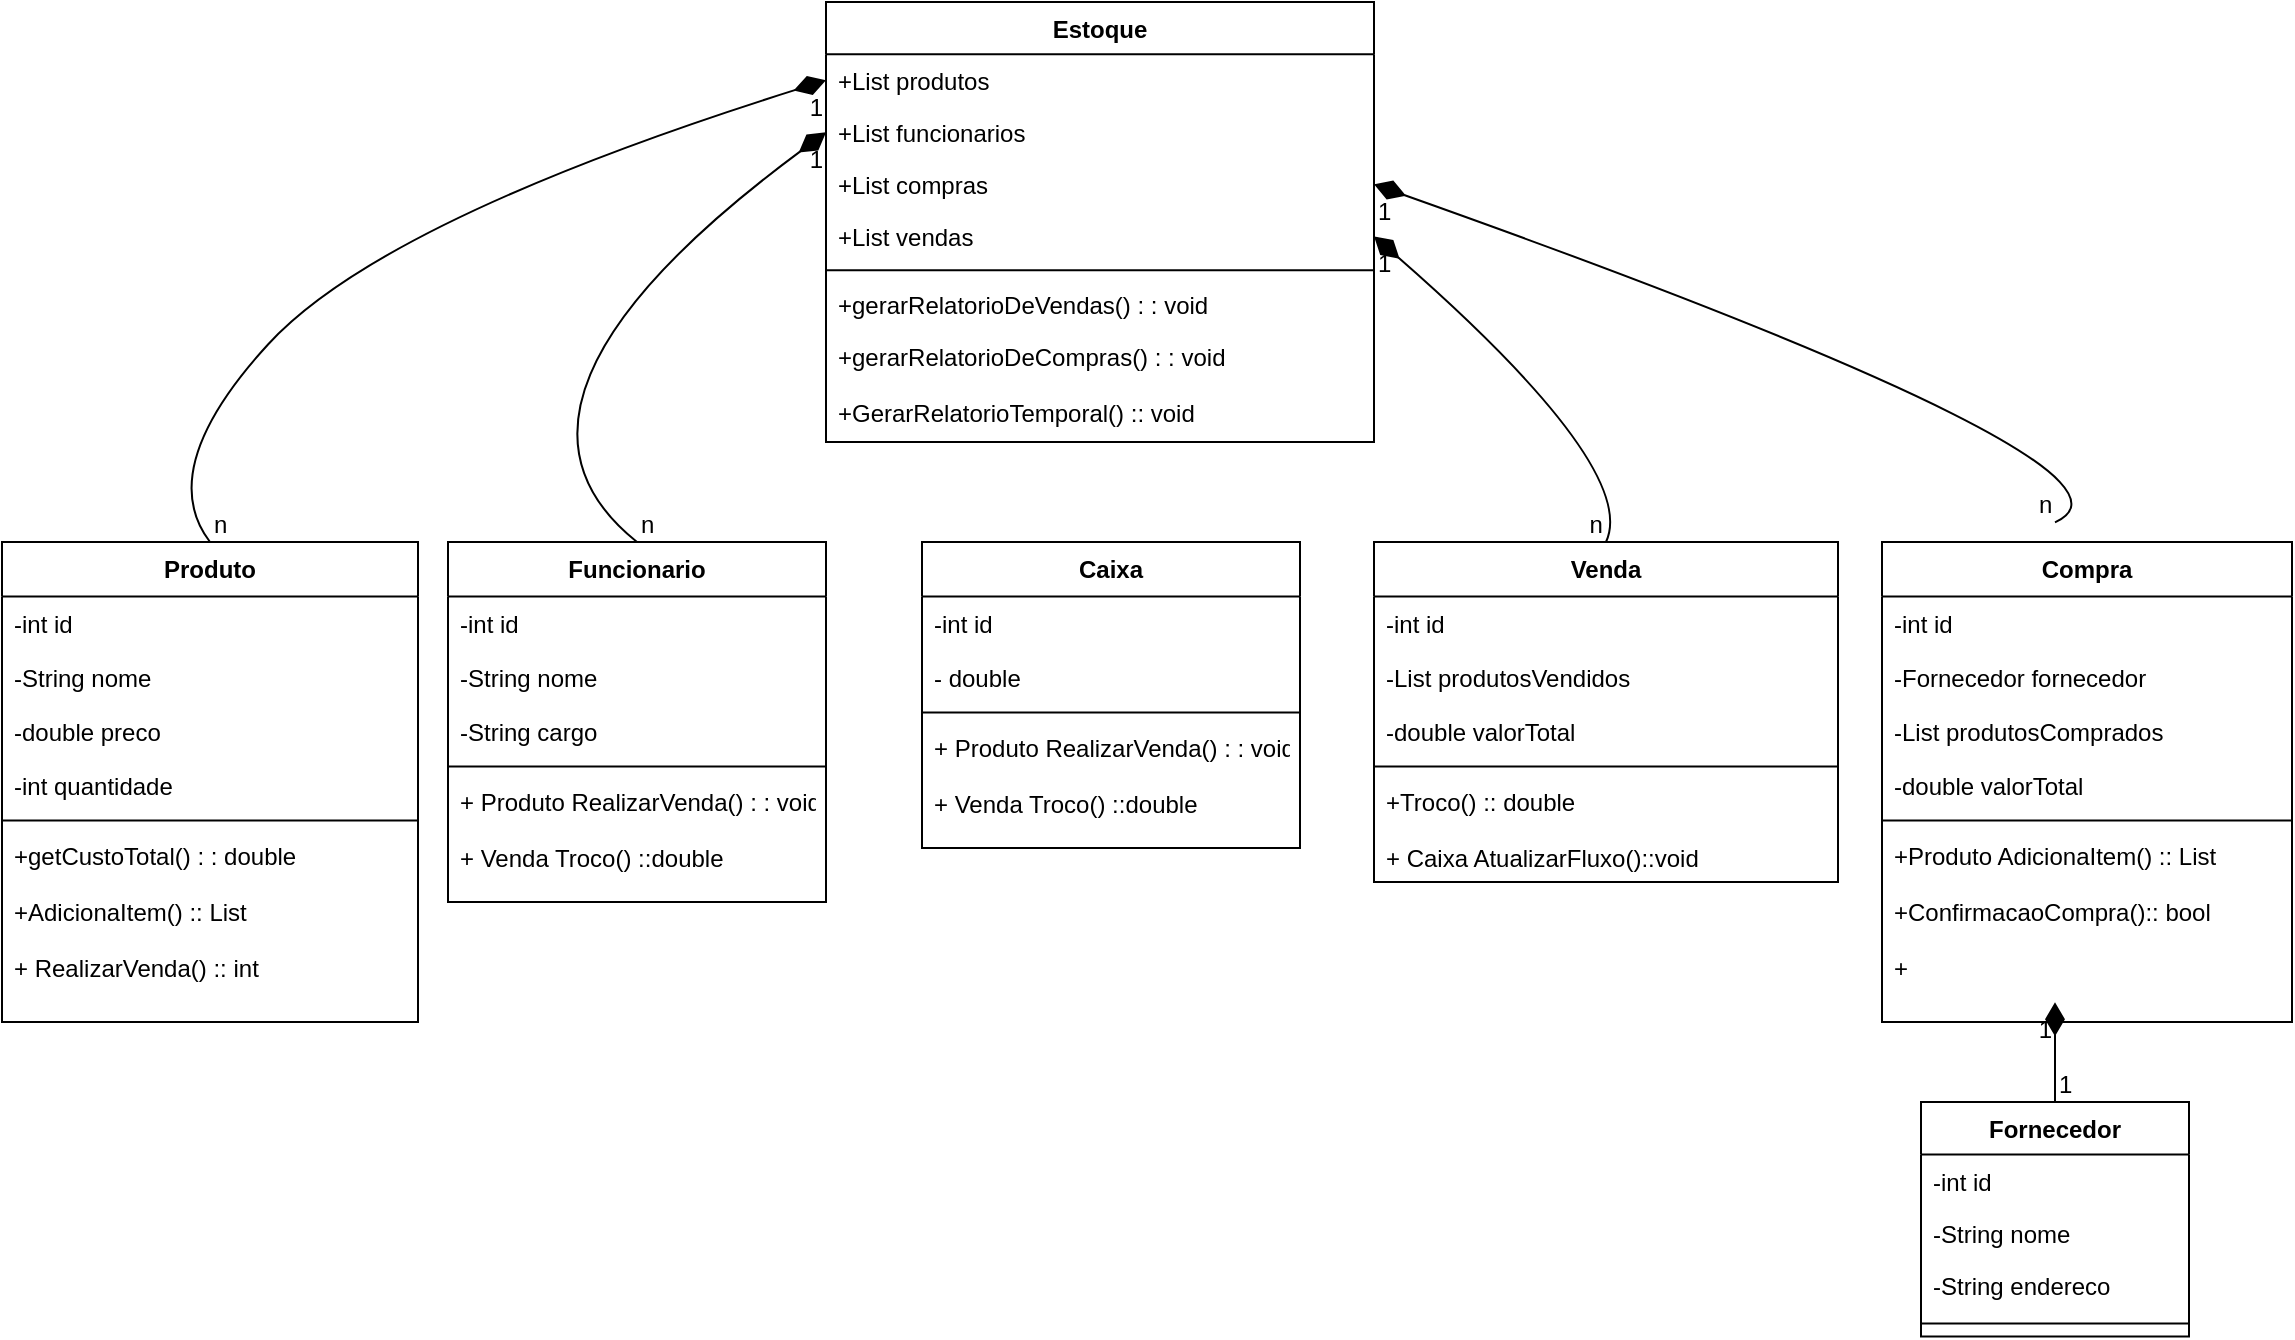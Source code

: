 <mxfile version="24.7.7">
  <diagram name="Página-1" id="gYkuu8Fh5z9xVsYrLnkT">
    <mxGraphModel dx="1282" dy="816" grid="1" gridSize="10" guides="1" tooltips="1" connect="1" arrows="1" fold="1" page="1" pageScale="1" pageWidth="1169" pageHeight="827" math="0" shadow="0">
      <root>
        <mxCell id="0" />
        <mxCell id="1" parent="0" />
        <mxCell id="2" value="Estoque" style="swimlane;fontStyle=1;align=center;verticalAlign=top;childLayout=stackLayout;horizontal=1;startSize=26.163;horizontalStack=0;resizeParent=1;resizeParentMax=0;resizeLast=0;collapsible=0;marginBottom=0;" parent="1" vertex="1">
          <mxGeometry x="412" y="120" width="274" height="220.003" as="geometry" />
        </mxCell>
        <mxCell id="3" value="+List produtos" style="text;strokeColor=none;fillColor=none;align=left;verticalAlign=top;spacingLeft=4;spacingRight=4;overflow=hidden;rotatable=0;points=[[0,0.5],[1,0.5]];portConstraint=eastwest;" parent="2" vertex="1">
          <mxGeometry y="26.163" width="274" height="26" as="geometry" />
        </mxCell>
        <mxCell id="4" value="+List funcionarios" style="text;strokeColor=none;fillColor=none;align=left;verticalAlign=top;spacingLeft=4;spacingRight=4;overflow=hidden;rotatable=0;points=[[0,0.5],[1,0.5]];portConstraint=eastwest;" parent="2" vertex="1">
          <mxGeometry y="52.163" width="274" height="26" as="geometry" />
        </mxCell>
        <mxCell id="7" value="+List compras" style="text;strokeColor=none;fillColor=none;align=left;verticalAlign=top;spacingLeft=4;spacingRight=4;overflow=hidden;rotatable=0;points=[[0,0.5],[1,0.5]];portConstraint=eastwest;" parent="2" vertex="1">
          <mxGeometry y="78.163" width="274" height="26" as="geometry" />
        </mxCell>
        <mxCell id="6" value="+List vendas" style="text;strokeColor=none;fillColor=none;align=left;verticalAlign=top;spacingLeft=4;spacingRight=4;overflow=hidden;rotatable=0;points=[[0,0.5],[1,0.5]];portConstraint=eastwest;" parent="2" vertex="1">
          <mxGeometry y="104.163" width="274" height="26" as="geometry" />
        </mxCell>
        <mxCell id="8" style="line;strokeWidth=1;fillColor=none;align=left;verticalAlign=middle;spacingTop=-1;spacingLeft=3;spacingRight=3;rotatable=0;labelPosition=right;points=[];portConstraint=eastwest;strokeColor=inherit;" parent="2" vertex="1">
          <mxGeometry y="130.163" width="274" height="8" as="geometry" />
        </mxCell>
        <mxCell id="9" value="+gerarRelatorioDeVendas() : : void" style="text;strokeColor=none;fillColor=none;align=left;verticalAlign=top;spacingLeft=4;spacingRight=4;overflow=hidden;rotatable=0;points=[[0,0.5],[1,0.5]];portConstraint=eastwest;" parent="2" vertex="1">
          <mxGeometry y="138.163" width="274" height="26" as="geometry" />
        </mxCell>
        <mxCell id="10" value="+gerarRelatorioDeCompras() : : void&#xa;&#xa;+GerarRelatorioTemporal() :: void" style="text;strokeColor=none;fillColor=none;align=left;verticalAlign=top;spacingLeft=4;spacingRight=4;overflow=hidden;rotatable=0;points=[[0,0.5],[1,0.5]];portConstraint=eastwest;" parent="2" vertex="1">
          <mxGeometry y="164.163" width="274" height="55.84" as="geometry" />
        </mxCell>
        <mxCell id="11" value="Produto" style="swimlane;fontStyle=1;align=center;verticalAlign=top;childLayout=stackLayout;horizontal=1;startSize=27.288;horizontalStack=0;resizeParent=1;resizeParentMax=0;resizeLast=0;collapsible=0;marginBottom=0;" parent="1" vertex="1">
          <mxGeometry y="390.0" width="208" height="239.998" as="geometry" />
        </mxCell>
        <mxCell id="12" value="-int id" style="text;strokeColor=none;fillColor=none;align=left;verticalAlign=top;spacingLeft=4;spacingRight=4;overflow=hidden;rotatable=0;points=[[0,0.5],[1,0.5]];portConstraint=eastwest;" parent="11" vertex="1">
          <mxGeometry y="27.288" width="208" height="27" as="geometry" />
        </mxCell>
        <mxCell id="13" value="-String nome" style="text;strokeColor=none;fillColor=none;align=left;verticalAlign=top;spacingLeft=4;spacingRight=4;overflow=hidden;rotatable=0;points=[[0,0.5],[1,0.5]];portConstraint=eastwest;" parent="11" vertex="1">
          <mxGeometry y="54.288" width="208" height="27" as="geometry" />
        </mxCell>
        <mxCell id="14" value="-double preco" style="text;strokeColor=none;fillColor=none;align=left;verticalAlign=top;spacingLeft=4;spacingRight=4;overflow=hidden;rotatable=0;points=[[0,0.5],[1,0.5]];portConstraint=eastwest;" parent="11" vertex="1">
          <mxGeometry y="81.288" width="208" height="27" as="geometry" />
        </mxCell>
        <mxCell id="15" value="-int quantidade" style="text;strokeColor=none;fillColor=none;align=left;verticalAlign=top;spacingLeft=4;spacingRight=4;overflow=hidden;rotatable=0;points=[[0,0.5],[1,0.5]];portConstraint=eastwest;" parent="11" vertex="1">
          <mxGeometry y="108.288" width="208" height="27" as="geometry" />
        </mxCell>
        <mxCell id="16" style="line;strokeWidth=1;fillColor=none;align=left;verticalAlign=middle;spacingTop=-1;spacingLeft=3;spacingRight=3;rotatable=0;labelPosition=right;points=[];portConstraint=eastwest;strokeColor=inherit;" parent="11" vertex="1">
          <mxGeometry y="135.288" width="208" height="8" as="geometry" />
        </mxCell>
        <mxCell id="17" value="+getCustoTotal() : : double&#xa;&#xa;+AdicionaItem() :: List&#xa;&#xa;+ RealizarVenda() :: int" style="text;strokeColor=none;fillColor=none;align=left;verticalAlign=top;spacingLeft=4;spacingRight=4;overflow=hidden;rotatable=0;points=[[0,0.5],[1,0.5]];portConstraint=eastwest;" parent="11" vertex="1">
          <mxGeometry y="143.288" width="208" height="96.71" as="geometry" />
        </mxCell>
        <mxCell id="18" value="Funcionario" style="swimlane;fontStyle=1;align=center;verticalAlign=top;childLayout=stackLayout;horizontal=1;startSize=27.288;horizontalStack=0;resizeParent=1;resizeParentMax=0;resizeLast=0;collapsible=0;marginBottom=0;" parent="1" vertex="1">
          <mxGeometry x="223" y="390" width="189" height="179.998" as="geometry" />
        </mxCell>
        <mxCell id="19" value="-int id" style="text;strokeColor=none;fillColor=none;align=left;verticalAlign=top;spacingLeft=4;spacingRight=4;overflow=hidden;rotatable=0;points=[[0,0.5],[1,0.5]];portConstraint=eastwest;" parent="18" vertex="1">
          <mxGeometry y="27.288" width="189" height="27" as="geometry" />
        </mxCell>
        <mxCell id="20" value="-String nome" style="text;strokeColor=none;fillColor=none;align=left;verticalAlign=top;spacingLeft=4;spacingRight=4;overflow=hidden;rotatable=0;points=[[0,0.5],[1,0.5]];portConstraint=eastwest;" parent="18" vertex="1">
          <mxGeometry y="54.288" width="189" height="27" as="geometry" />
        </mxCell>
        <mxCell id="21" value="-String cargo" style="text;strokeColor=none;fillColor=none;align=left;verticalAlign=top;spacingLeft=4;spacingRight=4;overflow=hidden;rotatable=0;points=[[0,0.5],[1,0.5]];portConstraint=eastwest;" parent="18" vertex="1">
          <mxGeometry y="81.288" width="189" height="27" as="geometry" />
        </mxCell>
        <mxCell id="23" style="line;strokeWidth=1;fillColor=none;align=left;verticalAlign=middle;spacingTop=-1;spacingLeft=3;spacingRight=3;rotatable=0;labelPosition=right;points=[];portConstraint=eastwest;strokeColor=inherit;" parent="18" vertex="1">
          <mxGeometry y="108.288" width="189" height="8" as="geometry" />
        </mxCell>
        <mxCell id="24" value="+ Produto RealizarVenda() : : void&#xa;&#xa;+ Venda Troco() ::double&#xa;&#xa;&#xa;&#xa;" style="text;strokeColor=none;fillColor=none;align=left;verticalAlign=top;spacingLeft=4;spacingRight=4;overflow=hidden;rotatable=0;points=[[0,0.5],[1,0.5]];portConstraint=eastwest;" parent="18" vertex="1">
          <mxGeometry y="116.288" width="189" height="63.71" as="geometry" />
        </mxCell>
        <mxCell id="32" value="Venda" style="swimlane;fontStyle=1;align=center;verticalAlign=top;childLayout=stackLayout;horizontal=1;startSize=27.288;horizontalStack=0;resizeParent=1;resizeParentMax=0;resizeLast=0;collapsible=0;marginBottom=0;" parent="1" vertex="1">
          <mxGeometry x="686" y="390.0" width="232" height="169.998" as="geometry" />
        </mxCell>
        <mxCell id="33" value="-int id" style="text;strokeColor=none;fillColor=none;align=left;verticalAlign=top;spacingLeft=4;spacingRight=4;overflow=hidden;rotatable=0;points=[[0,0.5],[1,0.5]];portConstraint=eastwest;" parent="32" vertex="1">
          <mxGeometry y="27.288" width="232" height="27" as="geometry" />
        </mxCell>
        <mxCell id="35" value="-List produtosVendidos" style="text;strokeColor=none;fillColor=none;align=left;verticalAlign=top;spacingLeft=4;spacingRight=4;overflow=hidden;rotatable=0;points=[[0,0.5],[1,0.5]];portConstraint=eastwest;" parent="32" vertex="1">
          <mxGeometry y="54.288" width="232" height="27" as="geometry" />
        </mxCell>
        <mxCell id="36" value="-double valorTotal" style="text;strokeColor=none;fillColor=none;align=left;verticalAlign=top;spacingLeft=4;spacingRight=4;overflow=hidden;rotatable=0;points=[[0,0.5],[1,0.5]];portConstraint=eastwest;" parent="32" vertex="1">
          <mxGeometry y="81.288" width="232" height="27" as="geometry" />
        </mxCell>
        <mxCell id="37" style="line;strokeWidth=1;fillColor=none;align=left;verticalAlign=middle;spacingTop=-1;spacingLeft=3;spacingRight=3;rotatable=0;labelPosition=right;points=[];portConstraint=eastwest;strokeColor=inherit;" parent="32" vertex="1">
          <mxGeometry y="108.288" width="232" height="8" as="geometry" />
        </mxCell>
        <mxCell id="38" value="+Troco() :: double&#xa;&#xa;+ Caixa AtualizarFluxo()::void" style="text;strokeColor=none;fillColor=none;align=left;verticalAlign=top;spacingLeft=4;spacingRight=4;overflow=hidden;rotatable=0;points=[[0,0.5],[1,0.5]];portConstraint=eastwest;" parent="32" vertex="1">
          <mxGeometry y="116.288" width="232" height="53.71" as="geometry" />
        </mxCell>
        <mxCell id="39" value="Compra" style="swimlane;fontStyle=1;align=center;verticalAlign=top;childLayout=stackLayout;horizontal=1;startSize=27.288;horizontalStack=0;resizeParent=1;resizeParentMax=0;resizeLast=0;collapsible=0;marginBottom=0;" parent="1" vertex="1">
          <mxGeometry x="940" y="390.0" width="205" height="239.998" as="geometry" />
        </mxCell>
        <mxCell id="40" value="-int id" style="text;strokeColor=none;fillColor=none;align=left;verticalAlign=top;spacingLeft=4;spacingRight=4;overflow=hidden;rotatable=0;points=[[0,0.5],[1,0.5]];portConstraint=eastwest;" parent="39" vertex="1">
          <mxGeometry y="27.288" width="205" height="27" as="geometry" />
        </mxCell>
        <mxCell id="41" value="-Fornecedor fornecedor" style="text;strokeColor=none;fillColor=none;align=left;verticalAlign=top;spacingLeft=4;spacingRight=4;overflow=hidden;rotatable=0;points=[[0,0.5],[1,0.5]];portConstraint=eastwest;" parent="39" vertex="1">
          <mxGeometry y="54.288" width="205" height="27" as="geometry" />
        </mxCell>
        <mxCell id="42" value="-List produtosComprados" style="text;strokeColor=none;fillColor=none;align=left;verticalAlign=top;spacingLeft=4;spacingRight=4;overflow=hidden;rotatable=0;points=[[0,0.5],[1,0.5]];portConstraint=eastwest;" parent="39" vertex="1">
          <mxGeometry y="81.288" width="205" height="27" as="geometry" />
        </mxCell>
        <mxCell id="43" value="-double valorTotal" style="text;strokeColor=none;fillColor=none;align=left;verticalAlign=top;spacingLeft=4;spacingRight=4;overflow=hidden;rotatable=0;points=[[0,0.5],[1,0.5]];portConstraint=eastwest;" parent="39" vertex="1">
          <mxGeometry y="108.288" width="205" height="27" as="geometry" />
        </mxCell>
        <mxCell id="44" style="line;strokeWidth=1;fillColor=none;align=left;verticalAlign=middle;spacingTop=-1;spacingLeft=3;spacingRight=3;rotatable=0;labelPosition=right;points=[];portConstraint=eastwest;strokeColor=inherit;" parent="39" vertex="1">
          <mxGeometry y="135.288" width="205" height="8" as="geometry" />
        </mxCell>
        <mxCell id="45" value="+Produto AdicionaItem() :: List&#xa;&#xa;+ConfirmacaoCompra():: bool&#xa;&#xa;+" style="text;strokeColor=none;fillColor=none;align=left;verticalAlign=top;spacingLeft=4;spacingRight=4;overflow=hidden;rotatable=0;points=[[0,0.5],[1,0.5]];portConstraint=eastwest;" parent="39" vertex="1">
          <mxGeometry y="143.288" width="205" height="96.71" as="geometry" />
        </mxCell>
        <mxCell id="46" value="Fornecedor" style="swimlane;fontStyle=1;align=center;verticalAlign=top;childLayout=stackLayout;horizontal=1;startSize=26.256;horizontalStack=0;resizeParent=1;resizeParentMax=0;resizeLast=0;collapsible=0;marginBottom=0;" parent="1" vertex="1">
          <mxGeometry x="959.5" y="670" width="134" height="117.256" as="geometry" />
        </mxCell>
        <mxCell id="47" value="-int id" style="text;strokeColor=none;fillColor=none;align=left;verticalAlign=top;spacingLeft=4;spacingRight=4;overflow=hidden;rotatable=0;points=[[0,0.5],[1,0.5]];portConstraint=eastwest;" parent="46" vertex="1">
          <mxGeometry y="26.256" width="134" height="26" as="geometry" />
        </mxCell>
        <mxCell id="48" value="-String nome" style="text;strokeColor=none;fillColor=none;align=left;verticalAlign=top;spacingLeft=4;spacingRight=4;overflow=hidden;rotatable=0;points=[[0,0.5],[1,0.5]];portConstraint=eastwest;" parent="46" vertex="1">
          <mxGeometry y="52.256" width="134" height="26" as="geometry" />
        </mxCell>
        <mxCell id="49" value="-String endereco" style="text;strokeColor=none;fillColor=none;align=left;verticalAlign=top;spacingLeft=4;spacingRight=4;overflow=hidden;rotatable=0;points=[[0,0.5],[1,0.5]];portConstraint=eastwest;" parent="46" vertex="1">
          <mxGeometry y="78.256" width="134" height="26" as="geometry" />
        </mxCell>
        <mxCell id="50" style="line;strokeWidth=1;fillColor=none;align=left;verticalAlign=middle;spacingTop=-1;spacingLeft=3;spacingRight=3;rotatable=0;labelPosition=right;points=[];portConstraint=eastwest;strokeColor=inherit;" parent="46" vertex="1">
          <mxGeometry y="104.256" width="134" height="13" as="geometry" />
        </mxCell>
        <mxCell id="51" value="" style="curved=1;startArrow=diamondThin;startSize=14;startFill=1;endArrow=none;exitX=0;exitY=0.5;entryX=0.5;entryY=0;entryDx=0;entryDy=0;exitDx=0;exitDy=0;" parent="1" source="3" target="11" edge="1">
          <mxGeometry relative="1" as="geometry">
            <Array as="points">
              <mxPoint x="190" y="229" />
              <mxPoint x="76" y="353.45" />
            </Array>
            <mxPoint x="76" y="378.45" as="targetPoint" />
          </mxGeometry>
        </mxCell>
        <mxCell id="52" value="1" style="edgeLabel;resizable=0;labelBackgroundColor=none;fontSize=12;align=right;verticalAlign=top;" parent="51" vertex="1">
          <mxGeometry x="-1" relative="1" as="geometry" />
        </mxCell>
        <mxCell id="53" value="n" style="edgeLabel;resizable=0;labelBackgroundColor=none;fontSize=12;align=left;verticalAlign=bottom;" parent="51" vertex="1">
          <mxGeometry x="1" relative="1" as="geometry" />
        </mxCell>
        <mxCell id="54" value="" style="curved=1;startArrow=diamondThin;startSize=14;startFill=1;endArrow=none;exitX=0;exitY=0.5;entryX=0.5;entryY=0;exitDx=0;exitDy=0;" parent="1" source="4" target="18" edge="1">
          <mxGeometry relative="1" as="geometry">
            <Array as="points">
              <mxPoint x="230" y="320" />
            </Array>
          </mxGeometry>
        </mxCell>
        <mxCell id="55" value="1" style="edgeLabel;resizable=0;labelBackgroundColor=none;fontSize=12;align=right;verticalAlign=top;" parent="54" vertex="1">
          <mxGeometry x="-1" relative="1" as="geometry" />
        </mxCell>
        <mxCell id="56" value="n" style="edgeLabel;resizable=0;labelBackgroundColor=none;fontSize=12;align=left;verticalAlign=bottom;" parent="54" vertex="1">
          <mxGeometry x="1" relative="1" as="geometry" />
        </mxCell>
        <mxCell id="60" value="" style="curved=1;startArrow=diamondThin;startSize=14;startFill=1;endArrow=none;exitX=1;exitY=0.5;entryX=0.5;entryY=0;exitDx=0;exitDy=0;" parent="1" source="6" target="32" edge="1">
          <mxGeometry relative="1" as="geometry">
            <Array as="points">
              <mxPoint x="819" y="353.45" />
            </Array>
          </mxGeometry>
        </mxCell>
        <mxCell id="61" value="1" style="edgeLabel;resizable=0;labelBackgroundColor=none;fontSize=12;align=left;verticalAlign=top;" parent="60" vertex="1">
          <mxGeometry x="-1" relative="1" as="geometry" />
        </mxCell>
        <mxCell id="62" value="n" style="edgeLabel;resizable=0;labelBackgroundColor=none;fontSize=12;align=right;verticalAlign=bottom;" parent="60" vertex="1">
          <mxGeometry x="1" relative="1" as="geometry" />
        </mxCell>
        <mxCell id="63" value="" style="curved=1;startArrow=diamondThin;startSize=14;startFill=1;endArrow=none;entryX=0.5;entryY=0;exitX=1;exitY=0.5;exitDx=0;exitDy=0;" parent="1" source="7" edge="1">
          <mxGeometry relative="1" as="geometry">
            <Array as="points">
              <mxPoint x="1087" y="353.45" />
            </Array>
            <mxPoint x="1026.5" y="380.16" as="targetPoint" />
          </mxGeometry>
        </mxCell>
        <mxCell id="64" value="1" style="edgeLabel;resizable=0;labelBackgroundColor=none;fontSize=12;align=left;verticalAlign=top;" parent="63" vertex="1">
          <mxGeometry x="-1" relative="1" as="geometry" />
        </mxCell>
        <mxCell id="65" value="n" style="edgeLabel;resizable=0;labelBackgroundColor=none;fontSize=12;align=right;verticalAlign=bottom;" parent="63" vertex="1">
          <mxGeometry x="1" relative="1" as="geometry" />
        </mxCell>
        <mxCell id="66" value="" style="curved=1;startArrow=diamondThin;startSize=14;startFill=1;endArrow=none;exitX=0.5;exitY=1;entryX=0.5;entryY=0;" parent="1" target="46" edge="1">
          <mxGeometry relative="1" as="geometry">
            <Array as="points" />
            <mxPoint x="1026.5" y="620.158" as="sourcePoint" />
          </mxGeometry>
        </mxCell>
        <mxCell id="67" value="1" style="edgeLabel;resizable=0;labelBackgroundColor=none;fontSize=12;align=right;verticalAlign=top;" parent="66" vertex="1">
          <mxGeometry x="-1" relative="1" as="geometry" />
        </mxCell>
        <mxCell id="68" value="1" style="edgeLabel;resizable=0;labelBackgroundColor=none;fontSize=12;align=left;verticalAlign=bottom;" parent="66" vertex="1">
          <mxGeometry x="1" relative="1" as="geometry" />
        </mxCell>
        <mxCell id="8FHDYM7LPeIg1UNSfj9v-88" value="Caixa" style="swimlane;fontStyle=1;align=center;verticalAlign=top;childLayout=stackLayout;horizontal=1;startSize=27.288;horizontalStack=0;resizeParent=1;resizeParentMax=0;resizeLast=0;collapsible=0;marginBottom=0;" vertex="1" parent="1">
          <mxGeometry x="460" y="390" width="189" height="152.998" as="geometry" />
        </mxCell>
        <mxCell id="8FHDYM7LPeIg1UNSfj9v-89" value="-int id" style="text;strokeColor=none;fillColor=none;align=left;verticalAlign=top;spacingLeft=4;spacingRight=4;overflow=hidden;rotatable=0;points=[[0,0.5],[1,0.5]];portConstraint=eastwest;" vertex="1" parent="8FHDYM7LPeIg1UNSfj9v-88">
          <mxGeometry y="27.288" width="189" height="27" as="geometry" />
        </mxCell>
        <mxCell id="8FHDYM7LPeIg1UNSfj9v-91" value="- double " style="text;strokeColor=none;fillColor=none;align=left;verticalAlign=top;spacingLeft=4;spacingRight=4;overflow=hidden;rotatable=0;points=[[0,0.5],[1,0.5]];portConstraint=eastwest;" vertex="1" parent="8FHDYM7LPeIg1UNSfj9v-88">
          <mxGeometry y="54.288" width="189" height="27" as="geometry" />
        </mxCell>
        <mxCell id="8FHDYM7LPeIg1UNSfj9v-92" style="line;strokeWidth=1;fillColor=none;align=left;verticalAlign=middle;spacingTop=-1;spacingLeft=3;spacingRight=3;rotatable=0;labelPosition=right;points=[];portConstraint=eastwest;strokeColor=inherit;" vertex="1" parent="8FHDYM7LPeIg1UNSfj9v-88">
          <mxGeometry y="81.288" width="189" height="8" as="geometry" />
        </mxCell>
        <mxCell id="8FHDYM7LPeIg1UNSfj9v-93" value="+ Produto RealizarVenda() : : void&#xa;&#xa;+ Venda Troco() ::double&#xa;&#xa;&#xa;&#xa;" style="text;strokeColor=none;fillColor=none;align=left;verticalAlign=top;spacingLeft=4;spacingRight=4;overflow=hidden;rotatable=0;points=[[0,0.5],[1,0.5]];portConstraint=eastwest;" vertex="1" parent="8FHDYM7LPeIg1UNSfj9v-88">
          <mxGeometry y="89.288" width="189" height="63.71" as="geometry" />
        </mxCell>
      </root>
    </mxGraphModel>
  </diagram>
</mxfile>
